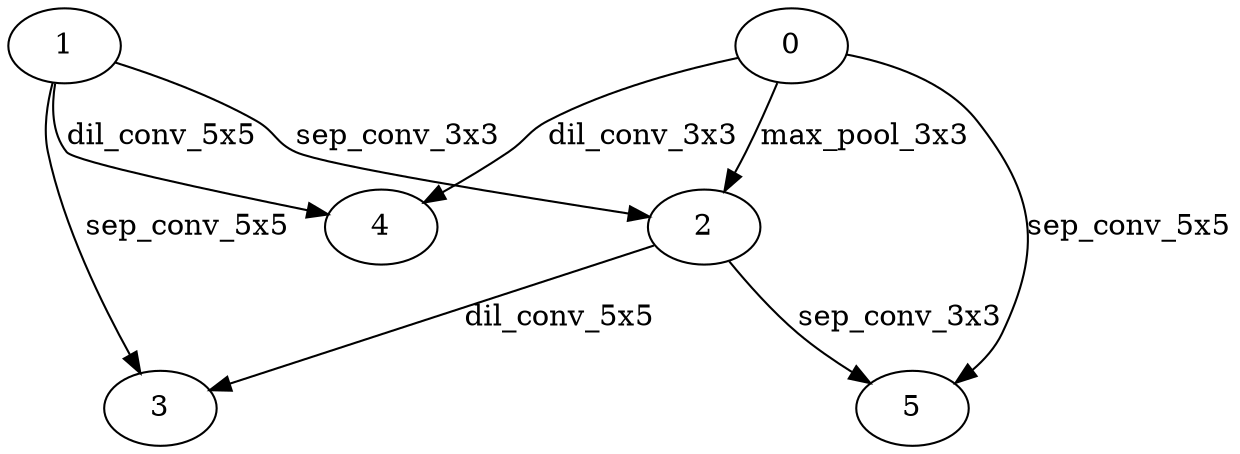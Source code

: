 digraph normal_cell_22 {
	0 -> 2 [label=max_pool_3x3]
	1 -> 2 [label=sep_conv_3x3]
	2 -> 3 [label=dil_conv_5x5]
	1 -> 3 [label=sep_conv_5x5]
	0 -> 4 [label=dil_conv_3x3]
	1 -> 4 [label=dil_conv_5x5]
	2 -> 5 [label=sep_conv_3x3]
	0 -> 5 [label=sep_conv_5x5]
}
